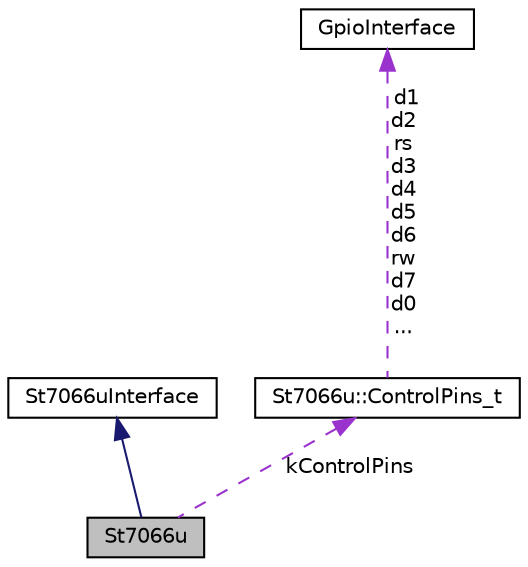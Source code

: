 digraph "St7066u"
{
  edge [fontname="Helvetica",fontsize="10",labelfontname="Helvetica",labelfontsize="10"];
  node [fontname="Helvetica",fontsize="10",shape=record];
  Node1 [label="St7066u",height=0.2,width=0.4,color="black", fillcolor="grey75", style="filled" fontcolor="black"];
  Node2 -> Node1 [dir="back",color="midnightblue",fontsize="10",style="solid",fontname="Helvetica"];
  Node2 [label="St7066uInterface",height=0.2,width=0.4,color="black", fillcolor="white", style="filled",URL="$d9/d2b/classSt7066uInterface.html"];
  Node3 -> Node1 [dir="back",color="darkorchid3",fontsize="10",style="dashed",label=" kControlPins" ,fontname="Helvetica"];
  Node3 [label="St7066u::ControlPins_t",height=0.2,width=0.4,color="black", fillcolor="white", style="filled",URL="$dc/d85/structSt7066u_1_1ControlPins__t.html"];
  Node4 -> Node3 [dir="back",color="darkorchid3",fontsize="10",style="dashed",label=" d1\nd2\nrs\nd3\nd4\nd5\nd6\nrw\nd7\nd0\n..." ,fontname="Helvetica"];
  Node4 [label="GpioInterface",height=0.2,width=0.4,color="black", fillcolor="white", style="filled",URL="$d9/d4e/classGpioInterface.html"];
}
